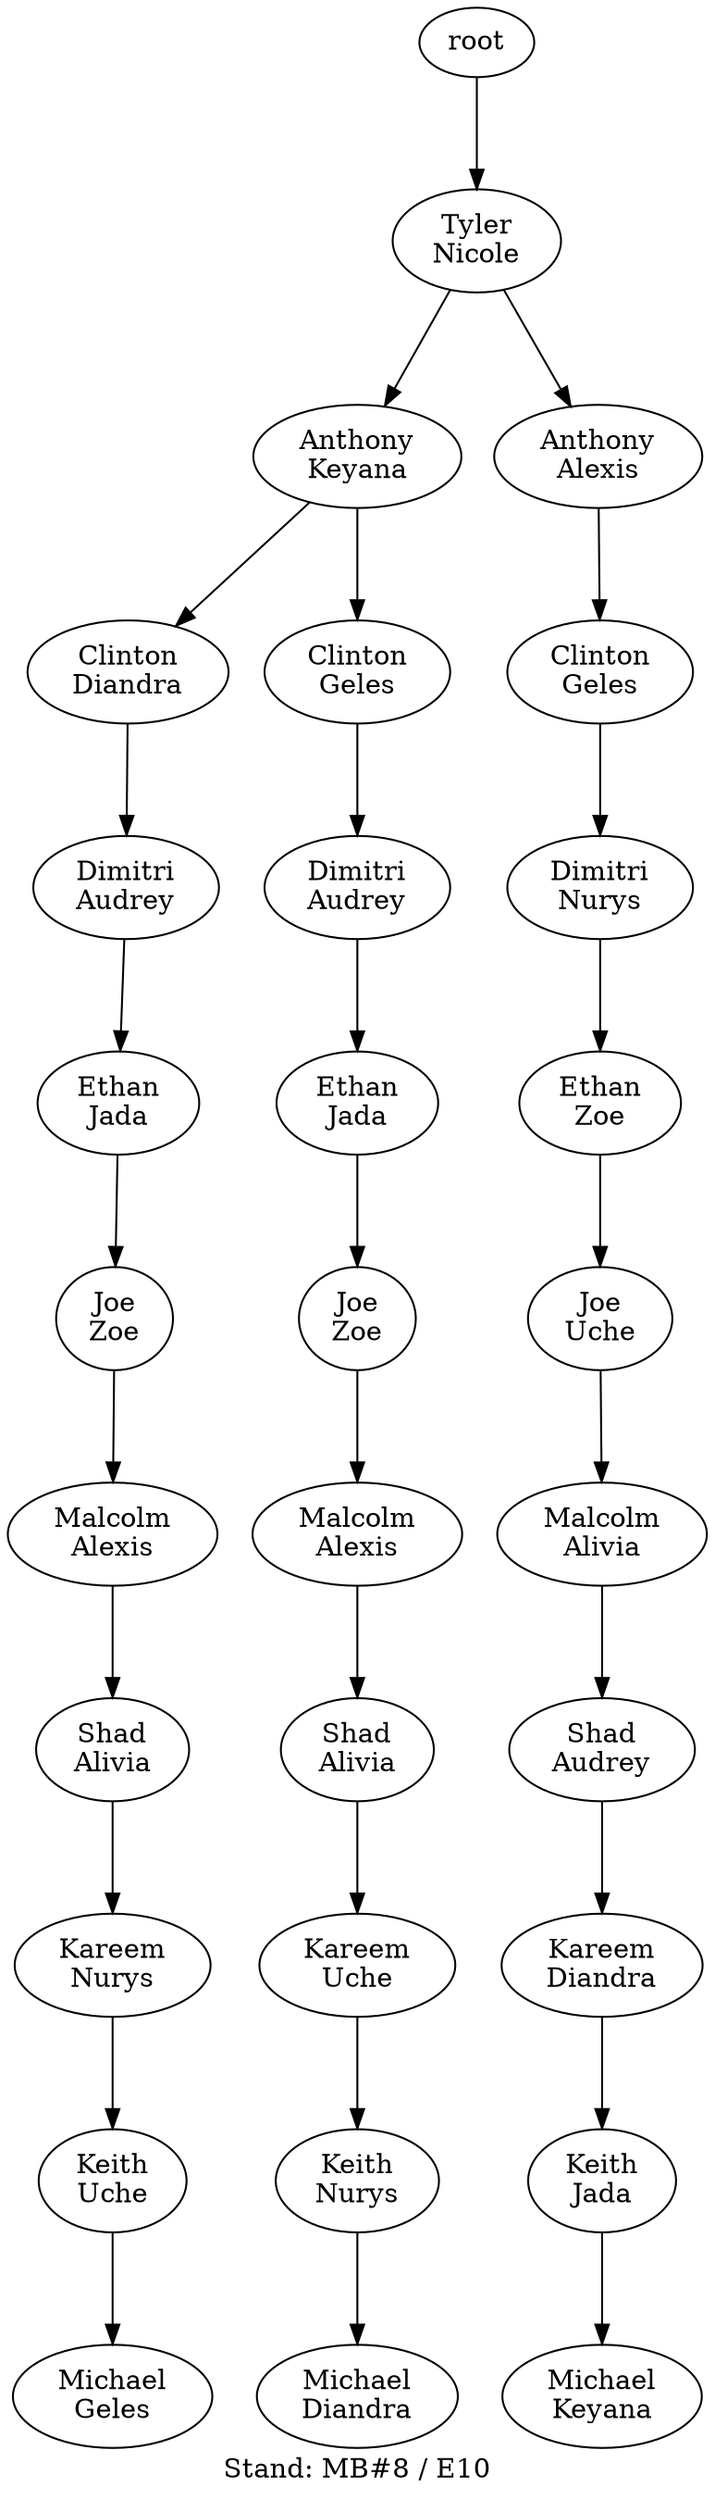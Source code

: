 digraph D { labelloc="b"; label="Stand: MB#8 / E10"; ranksep=0.8;
"root/7"[label="Tyler\nNicole"]
"root" -> "root/7";
"root/7/6"[label="Anthony\nKeyana"]
"root/7" -> "root/7/6";
"root/7/6/3"[label="Clinton\nDiandra"]
"root/7/6" -> "root/7/6/3";
"root/7/6/3/2"[label="Dimitri\nAudrey"]
"root/7/6/3" -> "root/7/6/3/2";
"root/7/6/3/2/5"[label="Ethan\nJada"]
"root/7/6/3/2" -> "root/7/6/3/2/5";
"root/7/6/3/2/5/10"[label="Joe\nZoe"]
"root/7/6/3/2/5" -> "root/7/6/3/2/5/10";
"root/7/6/3/2/5/10/0"[label="Malcolm\nAlexis"]
"root/7/6/3/2/5/10" -> "root/7/6/3/2/5/10/0";
"root/7/6/3/2/5/10/0/1"[label="Shad\nAlivia"]
"root/7/6/3/2/5/10/0" -> "root/7/6/3/2/5/10/0/1";
"root/7/6/3/2/5/10/0/1/8"[label="Kareem\nNurys"]
"root/7/6/3/2/5/10/0/1" -> "root/7/6/3/2/5/10/0/1/8";
"root/7/6/3/2/5/10/0/1/8/9"[label="Keith\nUche"]
"root/7/6/3/2/5/10/0/1/8" -> "root/7/6/3/2/5/10/0/1/8/9";
"root/7/6/3/2/5/10/0/1/8/9/4"[label="Michael\nGeles"]
"root/7/6/3/2/5/10/0/1/8/9" -> "root/7/6/3/2/5/10/0/1/8/9/4";
"root/7/6/4"[label="Clinton\nGeles"]
"root/7/6" -> "root/7/6/4";
"root/7/6/4/2"[label="Dimitri\nAudrey"]
"root/7/6/4" -> "root/7/6/4/2";
"root/7/6/4/2/5"[label="Ethan\nJada"]
"root/7/6/4/2" -> "root/7/6/4/2/5";
"root/7/6/4/2/5/10"[label="Joe\nZoe"]
"root/7/6/4/2/5" -> "root/7/6/4/2/5/10";
"root/7/6/4/2/5/10/0"[label="Malcolm\nAlexis"]
"root/7/6/4/2/5/10" -> "root/7/6/4/2/5/10/0";
"root/7/6/4/2/5/10/0/1"[label="Shad\nAlivia"]
"root/7/6/4/2/5/10/0" -> "root/7/6/4/2/5/10/0/1";
"root/7/6/4/2/5/10/0/1/9"[label="Kareem\nUche"]
"root/7/6/4/2/5/10/0/1" -> "root/7/6/4/2/5/10/0/1/9";
"root/7/6/4/2/5/10/0/1/9/8"[label="Keith\nNurys"]
"root/7/6/4/2/5/10/0/1/9" -> "root/7/6/4/2/5/10/0/1/9/8";
"root/7/6/4/2/5/10/0/1/9/8/3"[label="Michael\nDiandra"]
"root/7/6/4/2/5/10/0/1/9/8" -> "root/7/6/4/2/5/10/0/1/9/8/3";
"root/7/0"[label="Anthony\nAlexis"]
"root/7" -> "root/7/0";
"root/7/0/4"[label="Clinton\nGeles"]
"root/7/0" -> "root/7/0/4";
"root/7/0/4/8"[label="Dimitri\nNurys"]
"root/7/0/4" -> "root/7/0/4/8";
"root/7/0/4/8/10"[label="Ethan\nZoe"]
"root/7/0/4/8" -> "root/7/0/4/8/10";
"root/7/0/4/8/10/9"[label="Joe\nUche"]
"root/7/0/4/8/10" -> "root/7/0/4/8/10/9";
"root/7/0/4/8/10/9/1"[label="Malcolm\nAlivia"]
"root/7/0/4/8/10/9" -> "root/7/0/4/8/10/9/1";
"root/7/0/4/8/10/9/1/2"[label="Shad\nAudrey"]
"root/7/0/4/8/10/9/1" -> "root/7/0/4/8/10/9/1/2";
"root/7/0/4/8/10/9/1/2/3"[label="Kareem\nDiandra"]
"root/7/0/4/8/10/9/1/2" -> "root/7/0/4/8/10/9/1/2/3";
"root/7/0/4/8/10/9/1/2/3/5"[label="Keith\nJada"]
"root/7/0/4/8/10/9/1/2/3" -> "root/7/0/4/8/10/9/1/2/3/5";
"root/7/0/4/8/10/9/1/2/3/5/6"[label="Michael\nKeyana"]
"root/7/0/4/8/10/9/1/2/3/5" -> "root/7/0/4/8/10/9/1/2/3/5/6";
}
